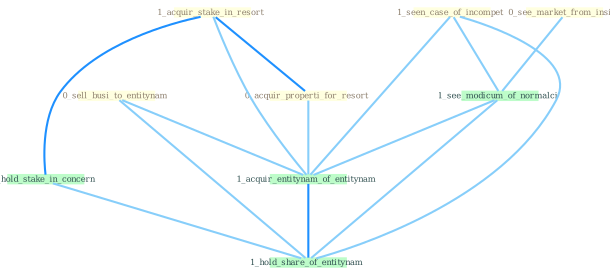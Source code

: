 Graph G{ 
    node
    [shape=polygon,style=filled,width=.5,height=.06,color="#BDFCC9",fixedsize=true,fontsize=4,
    fontcolor="#2f4f4f"];
    {node
    [color="#ffffe0", fontcolor="#8b7d6b"] "1_acquir_stake_in_resort " "0_acquir_properti_for_resort " "1_seen_case_of_incompet " "0_sell_busi_to_entitynam " "0_see_market_from_insid "}
{node [color="#fff0f5", fontcolor="#b22222"]}
edge [color="#B0E2FF"];

	"1_acquir_stake_in_resort " -- "0_acquir_properti_for_resort " [w="2", color="#1e90ff" , len=0.8];
	"1_acquir_stake_in_resort " -- "1_hold_stake_in_concern " [w="2", color="#1e90ff" , len=0.8];
	"1_acquir_stake_in_resort " -- "1_acquir_entitynam_of_entitynam " [w="1", color="#87cefa" ];
	"0_acquir_properti_for_resort " -- "1_acquir_entitynam_of_entitynam " [w="1", color="#87cefa" ];
	"1_seen_case_of_incompet " -- "1_see_modicum_of_normalci " [w="1", color="#87cefa" ];
	"1_seen_case_of_incompet " -- "1_acquir_entitynam_of_entitynam " [w="1", color="#87cefa" ];
	"1_seen_case_of_incompet " -- "1_hold_share_of_entitynam " [w="1", color="#87cefa" ];
	"0_sell_busi_to_entitynam " -- "1_acquir_entitynam_of_entitynam " [w="1", color="#87cefa" ];
	"0_sell_busi_to_entitynam " -- "1_hold_share_of_entitynam " [w="1", color="#87cefa" ];
	"0_see_market_from_insid " -- "1_see_modicum_of_normalci " [w="1", color="#87cefa" ];
	"1_hold_stake_in_concern " -- "1_hold_share_of_entitynam " [w="1", color="#87cefa" ];
	"1_see_modicum_of_normalci " -- "1_acquir_entitynam_of_entitynam " [w="1", color="#87cefa" ];
	"1_see_modicum_of_normalci " -- "1_hold_share_of_entitynam " [w="1", color="#87cefa" ];
	"1_acquir_entitynam_of_entitynam " -- "1_hold_share_of_entitynam " [w="2", color="#1e90ff" , len=0.8];
}